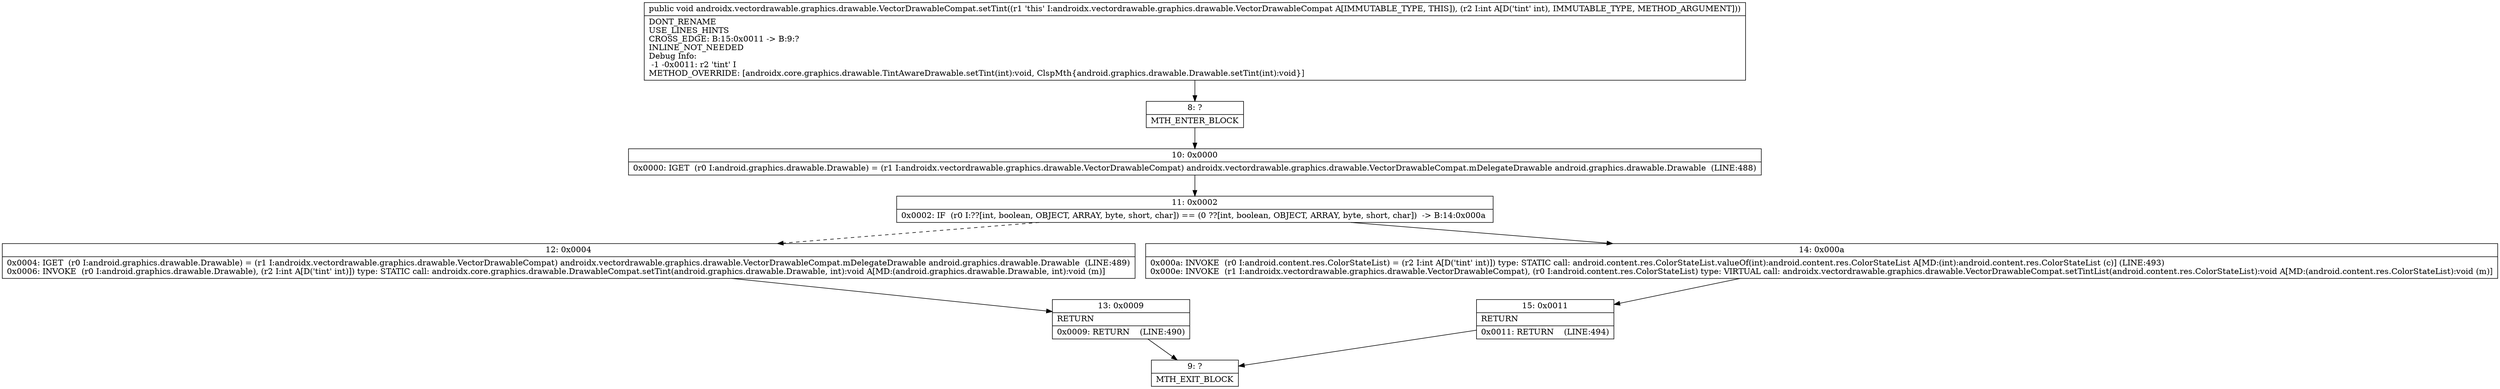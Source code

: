 digraph "CFG forandroidx.vectordrawable.graphics.drawable.VectorDrawableCompat.setTint(I)V" {
Node_8 [shape=record,label="{8\:\ ?|MTH_ENTER_BLOCK\l}"];
Node_10 [shape=record,label="{10\:\ 0x0000|0x0000: IGET  (r0 I:android.graphics.drawable.Drawable) = (r1 I:androidx.vectordrawable.graphics.drawable.VectorDrawableCompat) androidx.vectordrawable.graphics.drawable.VectorDrawableCompat.mDelegateDrawable android.graphics.drawable.Drawable  (LINE:488)\l}"];
Node_11 [shape=record,label="{11\:\ 0x0002|0x0002: IF  (r0 I:??[int, boolean, OBJECT, ARRAY, byte, short, char]) == (0 ??[int, boolean, OBJECT, ARRAY, byte, short, char])  \-\> B:14:0x000a \l}"];
Node_12 [shape=record,label="{12\:\ 0x0004|0x0004: IGET  (r0 I:android.graphics.drawable.Drawable) = (r1 I:androidx.vectordrawable.graphics.drawable.VectorDrawableCompat) androidx.vectordrawable.graphics.drawable.VectorDrawableCompat.mDelegateDrawable android.graphics.drawable.Drawable  (LINE:489)\l0x0006: INVOKE  (r0 I:android.graphics.drawable.Drawable), (r2 I:int A[D('tint' int)]) type: STATIC call: androidx.core.graphics.drawable.DrawableCompat.setTint(android.graphics.drawable.Drawable, int):void A[MD:(android.graphics.drawable.Drawable, int):void (m)]\l}"];
Node_13 [shape=record,label="{13\:\ 0x0009|RETURN\l|0x0009: RETURN    (LINE:490)\l}"];
Node_9 [shape=record,label="{9\:\ ?|MTH_EXIT_BLOCK\l}"];
Node_14 [shape=record,label="{14\:\ 0x000a|0x000a: INVOKE  (r0 I:android.content.res.ColorStateList) = (r2 I:int A[D('tint' int)]) type: STATIC call: android.content.res.ColorStateList.valueOf(int):android.content.res.ColorStateList A[MD:(int):android.content.res.ColorStateList (c)] (LINE:493)\l0x000e: INVOKE  (r1 I:androidx.vectordrawable.graphics.drawable.VectorDrawableCompat), (r0 I:android.content.res.ColorStateList) type: VIRTUAL call: androidx.vectordrawable.graphics.drawable.VectorDrawableCompat.setTintList(android.content.res.ColorStateList):void A[MD:(android.content.res.ColorStateList):void (m)]\l}"];
Node_15 [shape=record,label="{15\:\ 0x0011|RETURN\l|0x0011: RETURN    (LINE:494)\l}"];
MethodNode[shape=record,label="{public void androidx.vectordrawable.graphics.drawable.VectorDrawableCompat.setTint((r1 'this' I:androidx.vectordrawable.graphics.drawable.VectorDrawableCompat A[IMMUTABLE_TYPE, THIS]), (r2 I:int A[D('tint' int), IMMUTABLE_TYPE, METHOD_ARGUMENT]))  | DONT_RENAME\lUSE_LINES_HINTS\lCROSS_EDGE: B:15:0x0011 \-\> B:9:?\lINLINE_NOT_NEEDED\lDebug Info:\l  \-1 \-0x0011: r2 'tint' I\lMETHOD_OVERRIDE: [androidx.core.graphics.drawable.TintAwareDrawable.setTint(int):void, ClspMth\{android.graphics.drawable.Drawable.setTint(int):void\}]\l}"];
MethodNode -> Node_8;Node_8 -> Node_10;
Node_10 -> Node_11;
Node_11 -> Node_12[style=dashed];
Node_11 -> Node_14;
Node_12 -> Node_13;
Node_13 -> Node_9;
Node_14 -> Node_15;
Node_15 -> Node_9;
}

